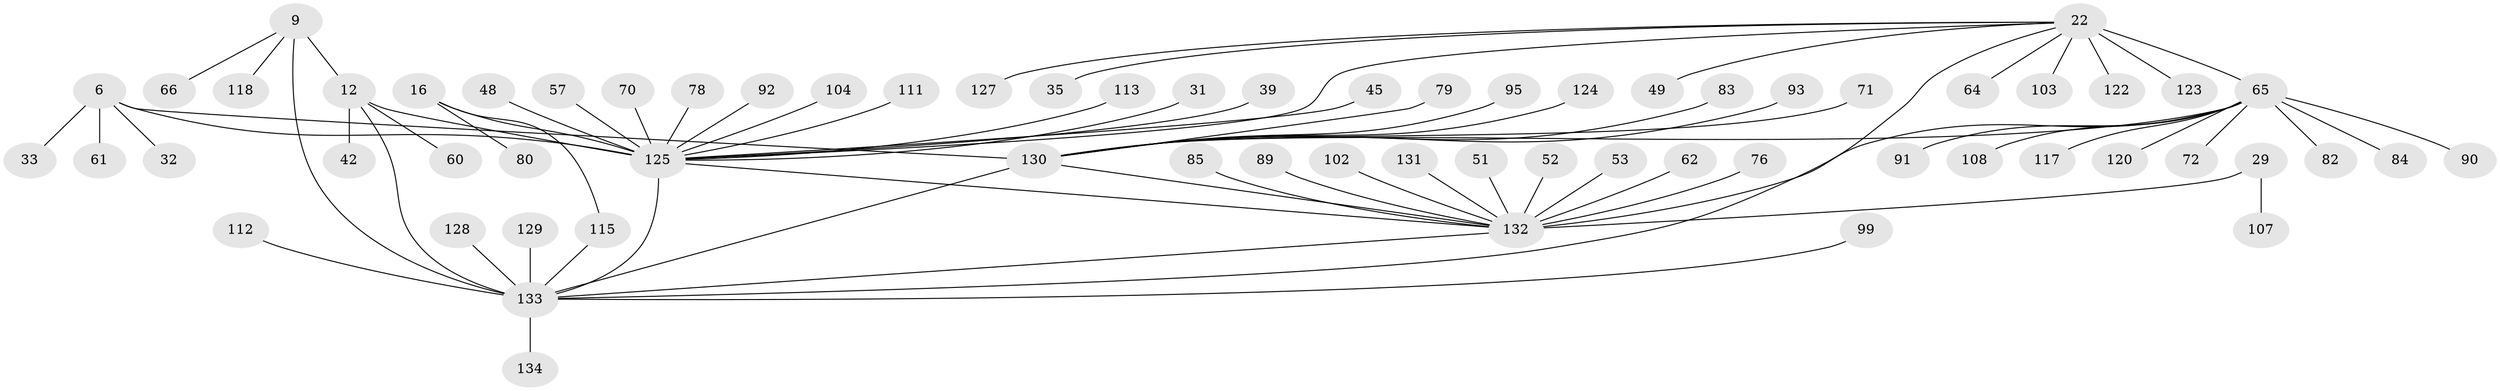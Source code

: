 // original degree distribution, {7: 0.03731343283582089, 8: 0.05223880597014925, 6: 0.029850746268656716, 11: 0.04477611940298507, 16: 0.007462686567164179, 9: 0.014925373134328358, 5: 0.022388059701492536, 10: 0.014925373134328358, 12: 0.007462686567164179, 1: 0.5746268656716418, 4: 0.014925373134328358, 2: 0.11194029850746269, 3: 0.06716417910447761}
// Generated by graph-tools (version 1.1) at 2025/57/03/04/25 21:57:38]
// undirected, 67 vertices, 75 edges
graph export_dot {
graph [start="1"]
  node [color=gray90,style=filled];
  6 [super="+1"];
  9 [super="+7"];
  12 [super="+11"];
  16 [super="+13"];
  22 [super="+21"];
  29 [super="+25"];
  31;
  32;
  33;
  35;
  39;
  42;
  45;
  48;
  49;
  51;
  52;
  53;
  57;
  60;
  61 [super="+43"];
  62;
  64;
  65 [super="+23+24"];
  66;
  70;
  71;
  72 [super="+56"];
  76;
  78;
  79;
  80;
  82;
  83;
  84;
  85;
  89;
  90;
  91 [super="+81"];
  92;
  93;
  95;
  99;
  102;
  103;
  104;
  107;
  108;
  111 [super="+54"];
  112;
  113;
  115 [super="+110"];
  117;
  118;
  120;
  122;
  123;
  124 [super="+105"];
  125 [super="+47+109+121"];
  127;
  128 [super="+69+101"];
  129;
  130 [super="+5+55"];
  131;
  132 [super="+87+96"];
  133 [super="+40+119+126"];
  134;
  6 -- 32;
  6 -- 33;
  6 -- 61;
  6 -- 125;
  6 -- 130 [weight=8];
  9 -- 12 [weight=4];
  9 -- 118;
  9 -- 66;
  9 -- 133 [weight=4];
  12 -- 42;
  12 -- 60;
  12 -- 125;
  12 -- 133 [weight=4];
  16 -- 80;
  16 -- 115;
  16 -- 125 [weight=9];
  22 -- 49;
  22 -- 122;
  22 -- 123;
  22 -- 64;
  22 -- 35;
  22 -- 103;
  22 -- 127;
  22 -- 125 [weight=3];
  22 -- 133 [weight=2];
  22 -- 65 [weight=8];
  29 -- 107;
  29 -- 132 [weight=8];
  31 -- 125;
  39 -- 125;
  45 -- 125;
  48 -- 125;
  51 -- 132;
  52 -- 132;
  53 -- 132;
  57 -- 125;
  62 -- 132;
  65 -- 82;
  65 -- 117;
  65 -- 90;
  65 -- 91;
  65 -- 132;
  65 -- 130;
  65 -- 84;
  65 -- 72;
  65 -- 108;
  65 -- 120;
  70 -- 125;
  71 -- 130;
  76 -- 132;
  78 -- 125;
  79 -- 130;
  83 -- 130;
  85 -- 132;
  89 -- 132;
  92 -- 125;
  93 -- 130;
  95 -- 130;
  99 -- 133;
  102 -- 132;
  104 -- 125;
  111 -- 125;
  112 -- 133;
  113 -- 125;
  115 -- 133;
  124 -- 130;
  125 -- 132 [weight=4];
  125 -- 133 [weight=3];
  128 -- 133;
  129 -- 133;
  130 -- 132 [weight=2];
  130 -- 133;
  131 -- 132;
  132 -- 133 [weight=2];
  133 -- 134;
}
